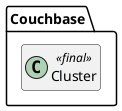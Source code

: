 @startuml
set namespaceSeparator \\
hide members
hide << alias >> circle

class Couchbase\\Cluster << final >>
@enduml
